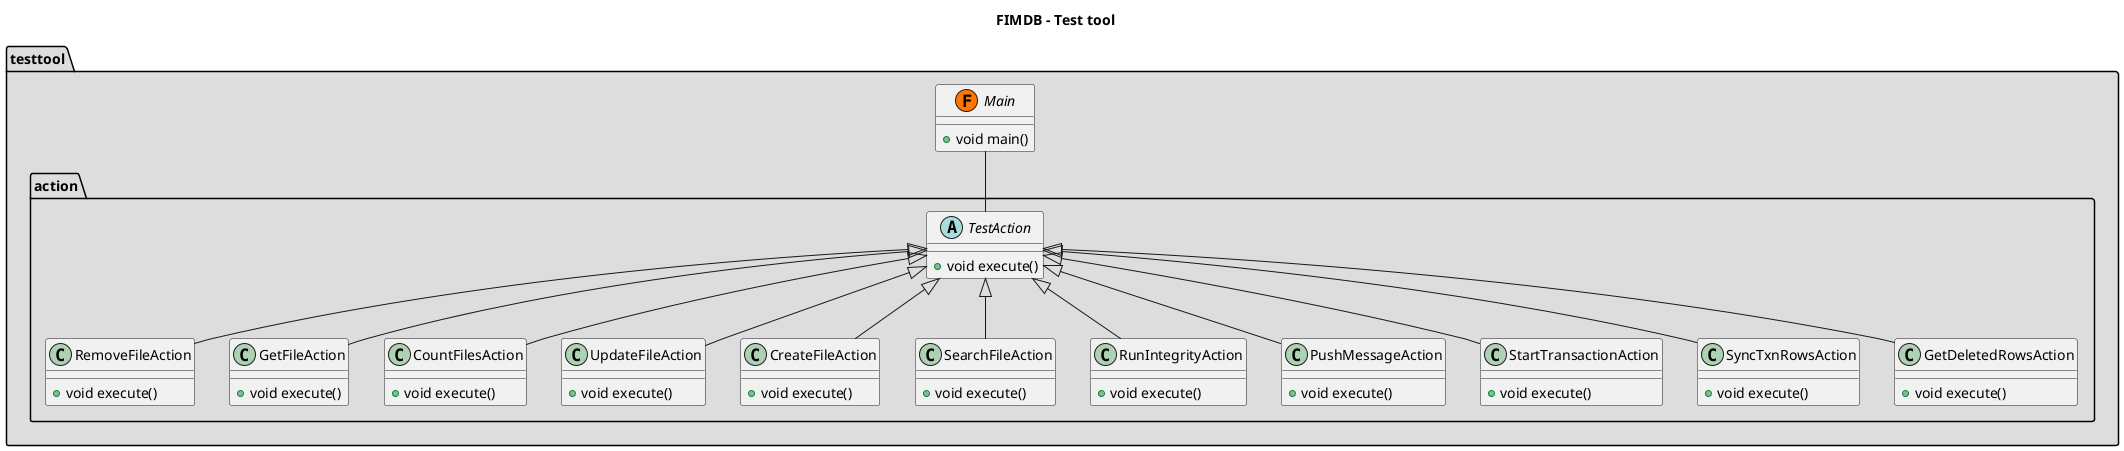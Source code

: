 ' Copyright (C) 2015-2021, Wazuh Inc.
' Created by Wazuh, Inc. <info@wazuh.com>.
' This program is free software; you can redistribute it and/or modify it under the terms of GPLv2

@startuml
title FIMDB - Test tool
package "testtool" <<folder>> #DDDDDD {
    package "action" <<Folder>> {
        abstract TestAction {
            +void execute()
        }
        class "RemoveFileAction" {
            +void execute()
        }
        class "GetFileAction" {
            +void execute()
        }
        class "CountFilesAction" {
            +void execute()
        }
        class "UpdateFileAction" {
            +void execute()
        }
        class "CreateFileAction" {
            +void execute()
        }
        class "SearchFileAction" {
            +void execute()
        }
        class "RunIntegrityAction" {
            +void execute()
        }
        class "PushMessageAction" {
            +void execute()
        }
        class "StartTransactionAction" {
            +void execute()
        }
        class "SyncTxnRowsAction" {
            +void execute()
        }
        class "GetDeletedRowsAction" {
            +void execute()
        }
    }
    interface "Main" <<(F,#FF7700)>> {
        +void main()
    }
}

TestAction <|-- RemoveFileAction
TestAction <|-- GetFileAction
TestAction <|-- CountFilesAction
TestAction <|-- UpdateFileAction
TestAction <|-- CreateFileAction
TestAction <|-- SearchFileAction
TestAction <|-- RunIntegrityAction
TestAction <|-- PushMessageAction
TestAction <|-- StartTransactionAction
TestAction <|-- SyncTxnRowsAction
TestAction <|-- GetDeletedRowsAction
Main -- TestAction
@enduml

